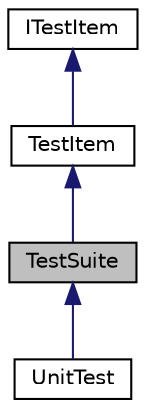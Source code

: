 digraph "TestSuite"
{
 // LATEX_PDF_SIZE
  edge [fontname="Helvetica",fontsize="10",labelfontname="Helvetica",labelfontsize="10"];
  node [fontname="Helvetica",fontsize="10",shape=record];
  Node1 [label="TestSuite",height=0.2,width=0.4,color="black", fillcolor="grey75", style="filled", fontcolor="black",tooltip="This class implements a test suite for unit testing."];
  Node2 -> Node1 [dir="back",color="midnightblue",fontsize="10",style="solid",fontname="Helvetica"];
  Node2 [label="TestItem",height=0.2,width=0.4,color="black", fillcolor="white", style="filled",URL="$classTestItem.html",tooltip="Implementation of the core functions for all derived classes of the unit test framework."];
  Node3 -> Node2 [dir="back",color="midnightblue",fontsize="10",style="solid",fontname="Helvetica"];
  Node3 [label="ITestItem",height=0.2,width=0.4,color="black", fillcolor="white", style="filled",URL="$classITestItem.html",tooltip="Interface class of unit testing classes. In general a test item conaitns either a a specific test or ..."];
  Node1 -> Node4 [dir="back",color="midnightblue",fontsize="10",style="solid",fontname="Helvetica"];
  Node4 [label="UnitTest",height=0.2,width=0.4,color="black", fillcolor="white", style="filled",URL="$classUnitTest.html",tooltip="Implements the unit test class."];
}

